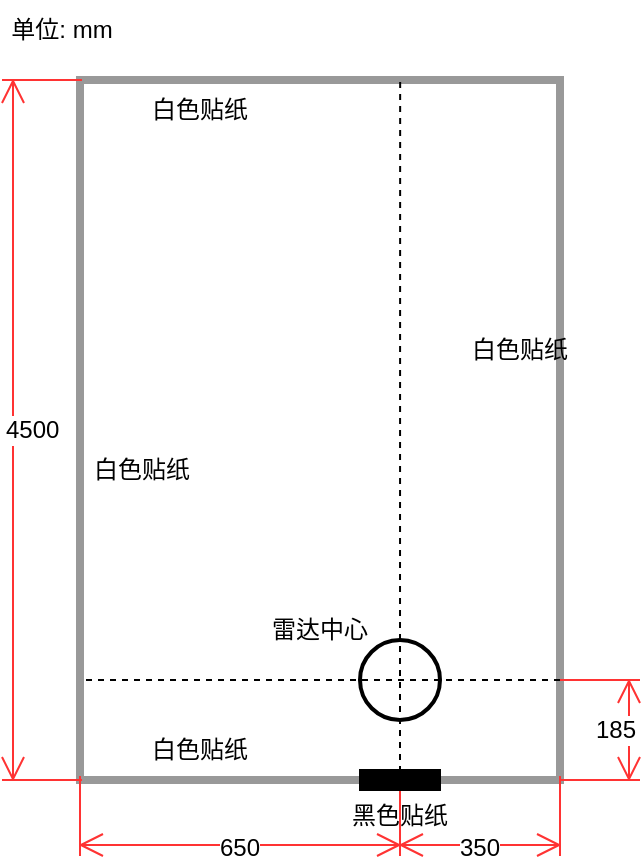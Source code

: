 <mxfile version="20.3.0" type="device" pages="3"><diagram id="C5RBs43oDa-KdzZeNtuy" name="1"><mxGraphModel dx="1102" dy="865" grid="1" gridSize="10" guides="1" tooltips="1" connect="1" arrows="1" fold="1" page="1" pageScale="1" pageWidth="827" pageHeight="1169" math="0" shadow="0"><root><mxCell id="WIyWlLk6GJQsqaUBKTNV-0"/><mxCell id="WIyWlLk6GJQsqaUBKTNV-1" parent="WIyWlLk6GJQsqaUBKTNV-0"/><mxCell id="07lURffTkMORgN67n8jP-1" value="" style="group" vertex="1" connectable="0" parent="WIyWlLk6GJQsqaUBKTNV-1"><mxGeometry x="121" y="80" width="319" height="428" as="geometry"/></mxCell><mxCell id="I7d6joZOw3ZDN9-QixI7-0" value="" style="rounded=0;whiteSpace=wrap;html=1;fillColor=none;strokeWidth=4;strokeColor=#999999;" parent="07lURffTkMORgN67n8jP-1" vertex="1"><mxGeometry x="39" y="40" width="240" height="350" as="geometry"/></mxCell><mxCell id="I7d6joZOw3ZDN9-QixI7-1" value="" style="ellipse;whiteSpace=wrap;html=1;aspect=fixed;strokeColor=#000000;strokeWidth=2;fillColor=none;" parent="07lURffTkMORgN67n8jP-1" vertex="1"><mxGeometry x="179" y="320" width="40" height="40" as="geometry"/></mxCell><mxCell id="I7d6joZOw3ZDN9-QixI7-2" value="" style="endArrow=none;dashed=1;html=1;rounded=0;" parent="07lURffTkMORgN67n8jP-1" source="I7d6joZOw3ZDN9-QixI7-0" edge="1"><mxGeometry width="50" height="50" relative="1" as="geometry"><mxPoint x="139" y="380" as="sourcePoint"/><mxPoint x="39" y="340" as="targetPoint"/><Array as="points"><mxPoint x="279" y="340"/><mxPoint x="189" y="340"/></Array></mxGeometry></mxCell><mxCell id="I7d6joZOw3ZDN9-QixI7-3" value="" style="endArrow=none;dashed=1;html=1;rounded=0;entryX=0.667;entryY=0;entryDx=0;entryDy=0;entryPerimeter=0;" parent="07lURffTkMORgN67n8jP-1" target="I7d6joZOw3ZDN9-QixI7-0" edge="1"><mxGeometry width="50" height="50" relative="1" as="geometry"><mxPoint x="199" y="410" as="sourcePoint"/><mxPoint x="49" y="350" as="targetPoint"/><Array as="points"><mxPoint x="199" y="350"/></Array></mxGeometry></mxCell><mxCell id="I7d6joZOw3ZDN9-QixI7-5" value="650" style="shape=dimension;whiteSpace=wrap;html=1;align=center;points=[];verticalAlign=bottom;spacingBottom=-5;labelBackgroundColor=#ffffff;strokeColor=#FF3333;strokeWidth=1;fillColor=none;" parent="07lURffTkMORgN67n8jP-1" vertex="1"><mxGeometry x="39" y="388" width="160" height="40" as="geometry"/></mxCell><mxCell id="I7d6joZOw3ZDN9-QixI7-6" value="350" style="shape=dimension;whiteSpace=wrap;html=1;align=center;points=[];verticalAlign=bottom;spacingBottom=-5;labelBackgroundColor=#ffffff;strokeColor=#FF3333;strokeWidth=1;fillColor=none;" parent="07lURffTkMORgN67n8jP-1" vertex="1"><mxGeometry x="199" y="388" width="80" height="40" as="geometry"/></mxCell><mxCell id="I7d6joZOw3ZDN9-QixI7-7" value="4500" style="shape=dimension;direction=south;whiteSpace=wrap;html=1;align=left;points=[];verticalAlign=middle;labelBackgroundColor=#ffffff;strokeColor=#FF3333;strokeWidth=1;fillColor=none;" parent="07lURffTkMORgN67n8jP-1" vertex="1"><mxGeometry y="40" width="40" height="350" as="geometry"/></mxCell><mxCell id="I7d6joZOw3ZDN9-QixI7-8" value="185" style="shape=dimension;direction=north;whiteSpace=wrap;html=1;align=right;points=[];verticalAlign=middle;labelBackgroundColor=#ffffff;strokeColor=#FF3333;strokeWidth=1;fillColor=none;" parent="07lURffTkMORgN67n8jP-1" vertex="1"><mxGeometry x="279" y="340" width="40" height="50" as="geometry"/></mxCell><mxCell id="I7d6joZOw3ZDN9-QixI7-9" value="" style="verticalLabelPosition=bottom;html=1;verticalAlign=top;align=center;shape=mxgraph.floorplan.wall;fillColor=strokeColor;direction=south;strokeColor=#000000;strokeWidth=1;rotation=90;" parent="07lURffTkMORgN67n8jP-1" vertex="1"><mxGeometry x="194" y="370" width="10" height="40" as="geometry"/></mxCell><mxCell id="I7d6joZOw3ZDN9-QixI7-10" value="雷达中心" style="text;html=1;strokeColor=none;fillColor=none;align=center;verticalAlign=middle;whiteSpace=wrap;rounded=0;strokeWidth=1;" parent="07lURffTkMORgN67n8jP-1" vertex="1"><mxGeometry x="129" y="300" width="60" height="30" as="geometry"/></mxCell><mxCell id="I7d6joZOw3ZDN9-QixI7-11" value="白色贴纸" style="text;html=1;strokeColor=none;fillColor=none;align=center;verticalAlign=middle;whiteSpace=wrap;rounded=0;strokeWidth=1;" parent="07lURffTkMORgN67n8jP-1" vertex="1"><mxGeometry x="69" y="40" width="60" height="30" as="geometry"/></mxCell><mxCell id="I7d6joZOw3ZDN9-QixI7-12" value="白色贴纸" style="text;html=1;strokeColor=none;fillColor=none;align=center;verticalAlign=middle;whiteSpace=wrap;rounded=0;strokeWidth=1;" parent="07lURffTkMORgN67n8jP-1" vertex="1"><mxGeometry x="40" y="220" width="60" height="30" as="geometry"/></mxCell><mxCell id="I7d6joZOw3ZDN9-QixI7-13" value="白色贴纸" style="text;html=1;strokeColor=none;fillColor=none;align=center;verticalAlign=middle;whiteSpace=wrap;rounded=0;strokeWidth=1;" parent="07lURffTkMORgN67n8jP-1" vertex="1"><mxGeometry x="69" y="360" width="60" height="30" as="geometry"/></mxCell><mxCell id="I7d6joZOw3ZDN9-QixI7-14" value="白色贴纸" style="text;html=1;strokeColor=none;fillColor=none;align=center;verticalAlign=middle;whiteSpace=wrap;rounded=0;strokeWidth=1;" parent="07lURffTkMORgN67n8jP-1" vertex="1"><mxGeometry x="229" y="160" width="60" height="30" as="geometry"/></mxCell><mxCell id="I7d6joZOw3ZDN9-QixI7-15" value="黑色贴纸" style="text;html=1;strokeColor=none;fillColor=none;align=center;verticalAlign=middle;whiteSpace=wrap;rounded=0;strokeWidth=1;" parent="07lURffTkMORgN67n8jP-1" vertex="1"><mxGeometry x="169" y="393" width="60" height="30" as="geometry"/></mxCell><mxCell id="I7d6joZOw3ZDN9-QixI7-16" value="单位: mm" style="text;html=1;strokeColor=none;fillColor=none;align=center;verticalAlign=middle;whiteSpace=wrap;rounded=0;strokeWidth=1;" parent="07lURffTkMORgN67n8jP-1" vertex="1"><mxGeometry width="60" height="30" as="geometry"/></mxCell></root></mxGraphModel></diagram><diagram name="2" id="Bm-TQGjQdzIo-DDlwtuK"><mxGraphModel dx="1102" dy="865" grid="1" gridSize="10" guides="1" tooltips="1" connect="1" arrows="1" fold="1" page="1" pageScale="1" pageWidth="827" pageHeight="1169" math="0" shadow="0"><root><mxCell id="3IHV88MiFfnBXd-q11Zt-0"/><mxCell id="3IHV88MiFfnBXd-q11Zt-1" parent="3IHV88MiFfnBXd-q11Zt-0"/><mxCell id="1UFqF7cXSNB0JaRC8POX-0" value="" style="group" parent="3IHV88MiFfnBXd-q11Zt-1" vertex="1" connectable="0"><mxGeometry x="283.05" y="174" width="270.56" height="256" as="geometry"/></mxCell><mxCell id="3IHV88MiFfnBXd-q11Zt-20" value="" style="whiteSpace=wrap;html=1;aspect=fixed;strokeColor=#000000;strokeWidth=1;fillColor=none;container=0;" parent="1UFqF7cXSNB0JaRC8POX-0" vertex="1"><mxGeometry x="16.462" y="50.286" width="195.122" height="195.122" as="geometry"/></mxCell><mxCell id="3IHV88MiFfnBXd-q11Zt-21" value="" style="ellipse;whiteSpace=wrap;html=1;aspect=fixed;strokeColor=#000000;strokeWidth=2;fillColor=none;container=0;" parent="1UFqF7cXSNB0JaRC8POX-0" vertex="1"><mxGeometry x="96.34" y="133.857" width="36.585" height="36.585" as="geometry"/></mxCell><mxCell id="3IHV88MiFfnBXd-q11Zt-22" value="" style="verticalLabelPosition=bottom;html=1;verticalAlign=top;align=center;shape=mxgraph.floorplan.wall;fillColor=#f5f5f5;direction=south;strokeColor=#666666;strokeWidth=1;fontColor=#333333;container=0;" parent="1UFqF7cXSNB0JaRC8POX-0" vertex="1"><mxGeometry x="5.49" y="50.29" width="12.2" height="195.71" as="geometry"/></mxCell><mxCell id="3IHV88MiFfnBXd-q11Zt-23" value="" style="verticalLabelPosition=bottom;html=1;verticalAlign=top;align=center;shape=mxgraph.floorplan.wall;fillColor=strokeColor;direction=south;strokeColor=#666666;strokeWidth=1;container=0;" parent="1UFqF7cXSNB0JaRC8POX-0" vertex="1"><mxGeometry x="211.58" y="50.29" width="12.2" height="195.71" as="geometry"/></mxCell><mxCell id="3IHV88MiFfnBXd-q11Zt-24" value="" style="verticalLabelPosition=bottom;html=1;verticalAlign=top;align=center;shape=mxgraph.floorplan.wall;fillColor=#B3B3B3;strokeColor=#56517e;strokeWidth=1;container=0;direction=south;rotation=90;" parent="1UFqF7cXSNB0JaRC8POX-0" vertex="1"><mxGeometry x="108.534" y="-65.149" width="12.857" height="218.293" as="geometry"/></mxCell><mxCell id="3IHV88MiFfnBXd-q11Zt-25" value="" style="line;strokeWidth=1;html=1;perimeter=backbonePerimeter;points=[];outlineConnect=0;strokeColor=#000000;fillColor=none;dashed=1;container=0;" parent="1UFqF7cXSNB0JaRC8POX-0" vertex="1"><mxGeometry x="16.462" y="146.714" width="195.122" height="12.857" as="geometry"/></mxCell><mxCell id="3IHV88MiFfnBXd-q11Zt-26" value="" style="line;strokeWidth=1;direction=south;html=1;perimeter=backbonePerimeter;points=[];outlineConnect=0;dashed=1;strokeColor=#000000;fillColor=none;container=0;" parent="1UFqF7cXSNB0JaRC8POX-0" vertex="1"><mxGeometry x="108.535" y="50.286" width="12.195" height="205.714" as="geometry"/></mxCell><mxCell id="3IHV88MiFfnBXd-q11Zt-27" value="200" style="shape=dimension;direction=west;whiteSpace=wrap;html=1;align=center;points=[];verticalAlign=top;spacingTop=-8;labelBackgroundColor=#ffffff;strokeColor=#FF3333;strokeWidth=1;fillColor=none;container=0;" parent="1UFqF7cXSNB0JaRC8POX-0" vertex="1"><mxGeometry x="5.487" width="108.537" height="51.429" as="geometry"/></mxCell><mxCell id="3IHV88MiFfnBXd-q11Zt-28" value="200" style="shape=dimension;direction=west;whiteSpace=wrap;html=1;align=center;points=[];verticalAlign=top;spacingTop=-8;labelBackgroundColor=#ffffff;strokeColor=#FF3333;strokeWidth=1;fillColor=none;container=0;" parent="1UFqF7cXSNB0JaRC8POX-0" vertex="1"><mxGeometry x="115.24" width="101.71" height="51.43" as="geometry"/></mxCell><mxCell id="3IHV88MiFfnBXd-q11Zt-29" value="200" style="shape=dimension;direction=north;whiteSpace=wrap;html=1;align=right;points=[];verticalAlign=middle;labelBackgroundColor=#ffffff;strokeColor=#FF3333;strokeWidth=1;fillColor=none;container=0;" parent="1UFqF7cXSNB0JaRC8POX-0" vertex="1"><mxGeometry x="221.78" y="53" width="48.78" height="97.14" as="geometry"/></mxCell><mxCell id="3IHV88MiFfnBXd-q11Zt-30" value="200" style="shape=dimension;direction=north;whiteSpace=wrap;html=1;align=right;points=[];verticalAlign=middle;labelBackgroundColor=#ffffff;strokeColor=#FF3333;strokeWidth=1;fillColor=none;container=0;" parent="1UFqF7cXSNB0JaRC8POX-0" vertex="1"><mxGeometry x="221.78" y="150.14" width="48.78" height="92.86" as="geometry"/></mxCell><mxCell id="3IHV88MiFfnBXd-q11Zt-31" value="灰色地板" style="text;html=1;strokeColor=none;fillColor=none;align=center;verticalAlign=middle;whiteSpace=wrap;rounded=0;strokeWidth=1;container=0;" parent="1UFqF7cXSNB0JaRC8POX-0" vertex="1"><mxGeometry x="150.609" y="114.573" width="73.171" height="38.571" as="geometry"/></mxCell><mxCell id="3IHV88MiFfnBXd-q11Zt-32" value="白色木地板" style="text;html=1;strokeColor=none;fillColor=none;align=center;verticalAlign=middle;whiteSpace=wrap;rounded=0;strokeWidth=1;container=0;" parent="1UFqF7cXSNB0JaRC8POX-0" vertex="1"><mxGeometry x="42.072" y="50.286" width="108.537" height="38.571" as="geometry"/></mxCell><mxCell id="3IHV88MiFfnBXd-q11Zt-33" value="白色反光瓷砖" style="text;html=1;strokeColor=none;fillColor=none;align=center;verticalAlign=middle;whiteSpace=wrap;rounded=0;strokeWidth=1;container=0;" parent="1UFqF7cXSNB0JaRC8POX-0" vertex="1"><mxGeometry y="159.573" width="108.537" height="38.571" as="geometry"/></mxCell><mxCell id="1UFqF7cXSNB0JaRC8POX-1" value="雷达中心" style="text;html=1;strokeColor=none;fillColor=none;align=center;verticalAlign=middle;whiteSpace=wrap;rounded=0;strokeWidth=1;container=0;" parent="1UFqF7cXSNB0JaRC8POX-0" vertex="1"><mxGeometry x="26.95" y="114.573" width="108.537" height="38.571" as="geometry"/></mxCell></root></mxGraphModel></diagram><diagram name="3" id="nWo9fGsVbjuk1mahMPTg"><mxGraphModel dx="1102" dy="865" grid="1" gridSize="10" guides="1" tooltips="1" connect="1" arrows="1" fold="1" page="1" pageScale="1" pageWidth="827" pageHeight="1169" math="0" shadow="0"><root><mxCell id="XHLDczbGI3VY-rt4crYe-0"/><mxCell id="XHLDczbGI3VY-rt4crYe-1" parent="XHLDczbGI3VY-rt4crYe-0"/><mxCell id="XHLDczbGI3VY-rt4crYe-3" value="" style="rounded=0;whiteSpace=wrap;html=1;fillColor=none;strokeWidth=4;strokeColor=#999999;" vertex="1" parent="XHLDczbGI3VY-rt4crYe-1"><mxGeometry x="239" y="60" width="240" height="350" as="geometry"/></mxCell><mxCell id="XHLDczbGI3VY-rt4crYe-5" value="" style="endArrow=none;dashed=1;html=1;rounded=0;" edge="1" parent="XHLDczbGI3VY-rt4crYe-1" source="XHLDczbGI3VY-rt4crYe-3"><mxGeometry width="50" height="50" relative="1" as="geometry"><mxPoint x="339" y="400" as="sourcePoint"/><mxPoint x="239" y="360" as="targetPoint"/><Array as="points"><mxPoint x="479" y="360"/><mxPoint x="389" y="360"/></Array></mxGeometry></mxCell><mxCell id="XHLDczbGI3VY-rt4crYe-6" value="" style="endArrow=none;dashed=1;html=1;rounded=0;entryX=0.667;entryY=0;entryDx=0;entryDy=0;entryPerimeter=0;" edge="1" parent="XHLDczbGI3VY-rt4crYe-1" target="XHLDczbGI3VY-rt4crYe-3"><mxGeometry width="50" height="50" relative="1" as="geometry"><mxPoint x="399" y="430" as="sourcePoint"/><mxPoint x="249" y="370" as="targetPoint"/><Array as="points"><mxPoint x="399" y="370"/></Array></mxGeometry></mxCell><mxCell id="XHLDczbGI3VY-rt4crYe-7" value="650" style="shape=dimension;whiteSpace=wrap;html=1;align=center;points=[];verticalAlign=bottom;spacingBottom=-5;labelBackgroundColor=#ffffff;strokeColor=#FF3333;strokeWidth=1;fillColor=none;" vertex="1" parent="XHLDczbGI3VY-rt4crYe-1"><mxGeometry x="239" y="408" width="160" height="40" as="geometry"/></mxCell><mxCell id="XHLDczbGI3VY-rt4crYe-8" value="350" style="shape=dimension;whiteSpace=wrap;html=1;align=center;points=[];verticalAlign=bottom;spacingBottom=-5;labelBackgroundColor=#ffffff;strokeColor=#FF3333;strokeWidth=1;fillColor=none;" vertex="1" parent="XHLDczbGI3VY-rt4crYe-1"><mxGeometry x="399" y="408" width="80" height="40" as="geometry"/></mxCell><mxCell id="XHLDczbGI3VY-rt4crYe-9" value="4500" style="shape=dimension;direction=south;whiteSpace=wrap;html=1;align=left;points=[];verticalAlign=middle;labelBackgroundColor=#ffffff;strokeColor=#FF3333;strokeWidth=1;fillColor=none;" vertex="1" parent="XHLDczbGI3VY-rt4crYe-1"><mxGeometry x="200" y="60" width="40" height="350" as="geometry"/></mxCell><mxCell id="XHLDczbGI3VY-rt4crYe-10" value="185" style="shape=dimension;direction=north;whiteSpace=wrap;html=1;align=right;points=[];verticalAlign=middle;labelBackgroundColor=#ffffff;strokeColor=#FF3333;strokeWidth=1;fillColor=none;" vertex="1" parent="XHLDczbGI3VY-rt4crYe-1"><mxGeometry x="479" y="360" width="40" height="50" as="geometry"/></mxCell><mxCell id="XHLDczbGI3VY-rt4crYe-11" value="" style="verticalLabelPosition=bottom;html=1;verticalAlign=top;align=center;shape=mxgraph.floorplan.wall;fillColor=strokeColor;direction=south;strokeColor=#000000;strokeWidth=1;rotation=90;" vertex="1" parent="XHLDczbGI3VY-rt4crYe-1"><mxGeometry x="394" y="390" width="10" height="40" as="geometry"/></mxCell><mxCell id="XHLDczbGI3VY-rt4crYe-12" value="雷达中心" style="text;html=1;strokeColor=none;fillColor=none;align=center;verticalAlign=middle;whiteSpace=wrap;rounded=0;strokeWidth=1;" vertex="1" parent="XHLDczbGI3VY-rt4crYe-1"><mxGeometry x="329" y="320" width="60" height="30" as="geometry"/></mxCell><mxCell id="XHLDczbGI3VY-rt4crYe-13" value="白色贴纸" style="text;html=1;strokeColor=none;fillColor=none;align=center;verticalAlign=middle;whiteSpace=wrap;rounded=0;strokeWidth=1;" vertex="1" parent="XHLDczbGI3VY-rt4crYe-1"><mxGeometry x="269" y="60" width="60" height="30" as="geometry"/></mxCell><mxCell id="XHLDczbGI3VY-rt4crYe-14" value="白色贴纸" style="text;html=1;strokeColor=none;fillColor=none;align=center;verticalAlign=middle;whiteSpace=wrap;rounded=0;strokeWidth=1;" vertex="1" parent="XHLDczbGI3VY-rt4crYe-1"><mxGeometry x="240" y="240" width="60" height="30" as="geometry"/></mxCell><mxCell id="XHLDczbGI3VY-rt4crYe-15" value="白色贴纸" style="text;html=1;strokeColor=none;fillColor=none;align=center;verticalAlign=middle;whiteSpace=wrap;rounded=0;strokeWidth=1;" vertex="1" parent="XHLDczbGI3VY-rt4crYe-1"><mxGeometry x="269" y="380" width="60" height="30" as="geometry"/></mxCell><mxCell id="XHLDczbGI3VY-rt4crYe-16" value="白色贴纸" style="text;html=1;strokeColor=none;fillColor=none;align=center;verticalAlign=middle;whiteSpace=wrap;rounded=0;strokeWidth=1;" vertex="1" parent="XHLDczbGI3VY-rt4crYe-1"><mxGeometry x="429" y="180" width="60" height="30" as="geometry"/></mxCell><mxCell id="XHLDczbGI3VY-rt4crYe-17" value="黑色贴纸" style="text;html=1;strokeColor=none;fillColor=none;align=center;verticalAlign=middle;whiteSpace=wrap;rounded=0;strokeWidth=1;" vertex="1" parent="XHLDczbGI3VY-rt4crYe-1"><mxGeometry x="369" y="413" width="60" height="30" as="geometry"/></mxCell><mxCell id="XHLDczbGI3VY-rt4crYe-18" value="单位: mm" style="text;html=1;strokeColor=none;fillColor=none;align=center;verticalAlign=middle;whiteSpace=wrap;rounded=0;strokeWidth=1;" vertex="1" parent="XHLDczbGI3VY-rt4crYe-1"><mxGeometry x="200" y="20" width="60" height="30" as="geometry"/></mxCell><mxCell id="2hUIcbvv4t5_W2J_nGbQ-4" value="" style="group" vertex="1" connectable="0" parent="XHLDczbGI3VY-rt4crYe-1"><mxGeometry x="200" y="520" width="380" height="200" as="geometry"/></mxCell><mxCell id="XHLDczbGI3VY-rt4crYe-4" value="" style="ellipse;whiteSpace=wrap;html=1;aspect=fixed;strokeColor=#000000;strokeWidth=2;fillColor=none;" vertex="1" parent="2hUIcbvv4t5_W2J_nGbQ-4"><mxGeometry x="340" y="62.5" width="40" height="40" as="geometry"/></mxCell><mxCell id="2hUIcbvv4t5_W2J_nGbQ-0" value="" style="verticalLabelPosition=bottom;html=1;verticalAlign=top;align=center;shape=mxgraph.floorplan.wall;fillColor=strokeColor;direction=south;strokeColor=#949494;" vertex="1" parent="2hUIcbvv4t5_W2J_nGbQ-4"><mxGeometry width="10" height="165" as="geometry"/></mxCell><mxCell id="2hUIcbvv4t5_W2J_nGbQ-1" value="" style="endArrow=none;dashed=1;html=1;strokeWidth=1;rounded=0;" edge="1" parent="2hUIcbvv4t5_W2J_nGbQ-4" source="2hUIcbvv4t5_W2J_nGbQ-0" target="XHLDczbGI3VY-rt4crYe-4"><mxGeometry width="50" height="50" relative="1" as="geometry"><mxPoint x="190" y="-50" as="sourcePoint"/><mxPoint x="240" y="-100" as="targetPoint"/></mxGeometry></mxCell><mxCell id="2hUIcbvv4t5_W2J_nGbQ-2" value="距离可调" style="shape=dimension;whiteSpace=wrap;html=1;align=center;points=[];verticalAlign=bottom;spacingBottom=-5;labelBackgroundColor=#ffffff;strokeColor=#FF3333;strokeWidth=1;fillColor=none;" vertex="1" parent="2hUIcbvv4t5_W2J_nGbQ-4"><mxGeometry x="9" y="165" width="351" height="35" as="geometry"/></mxCell><mxCell id="2hUIcbvv4t5_W2J_nGbQ-3" value="挡板上依次贴白色,黑色材质" style="text;html=1;strokeColor=none;fillColor=none;align=center;verticalAlign=middle;whiteSpace=wrap;rounded=0;" vertex="1" parent="2hUIcbvv4t5_W2J_nGbQ-4"><mxGeometry x="10" y="10" width="60" height="50" as="geometry"/></mxCell></root></mxGraphModel></diagram></mxfile>